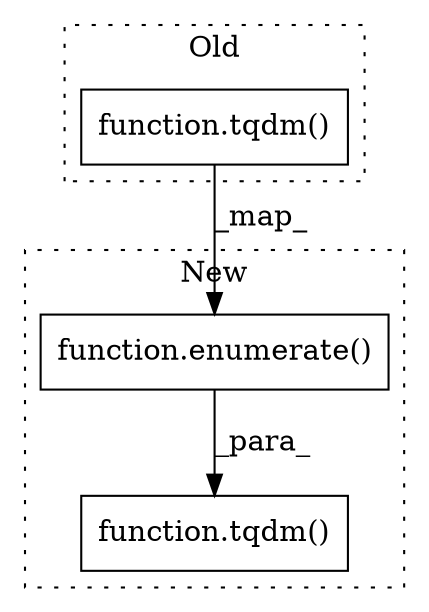 digraph G {
subgraph cluster0 {
1 [label="function.tqdm()" a="75" s="2067,2089" l="5,1" shape="box"];
label = "Old";
style="dotted";
}
subgraph cluster1 {
2 [label="function.enumerate()" a="75" s="2075,2102" l="10,1" shape="box"];
3 [label="function.tqdm()" a="75" s="2070,2103" l="5,1" shape="box"];
label = "New";
style="dotted";
}
1 -> 2 [label="_map_"];
2 -> 3 [label="_para_"];
}